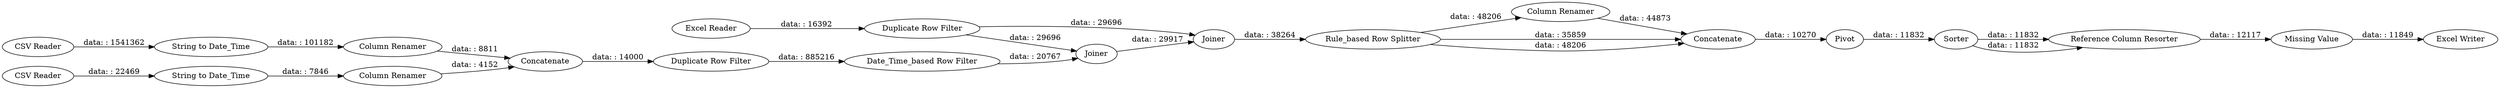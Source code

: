 digraph {
	"2016644860218939289_3" [label="Excel Reader"]
	"2016644860218939289_7" [label="Column Renamer"]
	"2016644860218939289_15" [label=Sorter]
	"2016644860218939289_21" [label="Excel Writer"]
	"2016644860218939289_17" [label="Rule_based Row Splitter"]
	"2016644860218939289_8" [label=Concatenate]
	"2016644860218939289_18" [label="Column Renamer"]
	"2016644860218939289_1" [label="CSV Reader"]
	"2016644860218939289_19" [label=Concatenate]
	"2016644860218939289_12" [label="Duplicate Row Filter"]
	"2016644860218939289_11" [label=Joiner]
	"2016644860218939289_10" [label="Date_Time_based Row Filter"]
	"2016644860218939289_9" [label="Duplicate Row Filter"]
	"2016644860218939289_20" [label="Missing Value"]
	"2016644860218939289_6" [label="Column Renamer"]
	"2016644860218939289_14" [label=Pivot]
	"2016644860218939289_16" [label="Reference Column Resorter"]
	"2016644860218939289_2" [label="CSV Reader"]
	"2016644860218939289_13" [label=Joiner]
	"2016644860218939289_4" [label="String to Date_Time"]
	"2016644860218939289_5" [label="String to Date_Time"]
	"2016644860218939289_12" -> "2016644860218939289_13" [label="data: : 29696"]
	"2016644860218939289_17" -> "2016644860218939289_19" [label="data: : 35859"]
	"2016644860218939289_3" -> "2016644860218939289_12" [label="data: : 16392"]
	"2016644860218939289_6" -> "2016644860218939289_8" [label="data: : 4152"]
	"2016644860218939289_18" -> "2016644860218939289_19" [label="data: : 44873"]
	"2016644860218939289_8" -> "2016644860218939289_9" [label="data: : 14000"]
	"2016644860218939289_5" -> "2016644860218939289_7" [label="data: : 101182"]
	"2016644860218939289_9" -> "2016644860218939289_10" [label="data: : 885216"]
	"2016644860218939289_1" -> "2016644860218939289_5" [label="data: : 1541362"]
	"2016644860218939289_10" -> "2016644860218939289_11" [label="data: : 20767"]
	"2016644860218939289_11" -> "2016644860218939289_13" [label="data: : 29917"]
	"2016644860218939289_13" -> "2016644860218939289_17" [label="data: : 38264"]
	"2016644860218939289_12" -> "2016644860218939289_11" [label="data: : 29696"]
	"2016644860218939289_14" -> "2016644860218939289_15" [label="data: : 11832"]
	"2016644860218939289_20" -> "2016644860218939289_21" [label="data: : 11849"]
	"2016644860218939289_16" -> "2016644860218939289_20" [label="data: : 12117"]
	"2016644860218939289_17" -> "2016644860218939289_19" [label="data: : 48206"]
	"2016644860218939289_7" -> "2016644860218939289_8" [label="data: : 8811"]
	"2016644860218939289_15" -> "2016644860218939289_16" [label="data: : 11832"]
	"2016644860218939289_19" -> "2016644860218939289_14" [label="data: : 10270"]
	"2016644860218939289_4" -> "2016644860218939289_6" [label="data: : 7846"]
	"2016644860218939289_17" -> "2016644860218939289_18" [label="data: : 48206"]
	"2016644860218939289_15" -> "2016644860218939289_16" [label="data: : 11832"]
	"2016644860218939289_2" -> "2016644860218939289_4" [label="data: : 22469"]
	rankdir=LR
}
